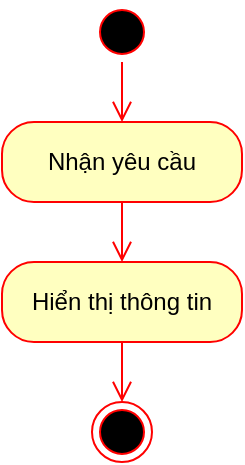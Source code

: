 <mxfile>
    <diagram id="3ZO7kJfzdzSeARLLQai8" name="Page-1">
        <mxGraphModel dx="604" dy="864" grid="1" gridSize="10" guides="1" tooltips="1" connect="1" arrows="1" fold="1" page="1" pageScale="1" pageWidth="850" pageHeight="1100" math="0" shadow="0">
            <root>
                <mxCell id="0"/>
                <mxCell id="1" parent="0"/>
                <mxCell id="2" value="" style="ellipse;html=1;shape=startState;fillColor=#000000;strokeColor=#ff0000;" parent="1" vertex="1">
                    <mxGeometry x="185" y="130" width="30" height="30" as="geometry"/>
                </mxCell>
                <mxCell id="3" value="" style="edgeStyle=orthogonalEdgeStyle;html=1;verticalAlign=bottom;endArrow=open;endSize=8;strokeColor=#ff0000;entryX=0.5;entryY=0;entryDx=0;entryDy=0;" parent="1" source="2" target="7" edge="1">
                    <mxGeometry relative="1" as="geometry">
                        <mxPoint x="200" y="220" as="targetPoint"/>
                    </mxGeometry>
                </mxCell>
                <mxCell id="7" value="Nhận yêu cầu" style="rounded=1;whiteSpace=wrap;html=1;arcSize=40;fontColor=#000000;fillColor=#ffffc0;strokeColor=#ff0000;" parent="1" vertex="1">
                    <mxGeometry x="140" y="190" width="120" height="40" as="geometry"/>
                </mxCell>
                <mxCell id="8" value="" style="edgeStyle=orthogonalEdgeStyle;html=1;verticalAlign=bottom;endArrow=open;endSize=8;strokeColor=#ff0000;entryX=0.5;entryY=0;entryDx=0;entryDy=0;" parent="1" source="7" target="10" edge="1">
                    <mxGeometry relative="1" as="geometry">
                        <mxPoint x="125" y="410" as="targetPoint"/>
                    </mxGeometry>
                </mxCell>
                <mxCell id="9" value="" style="ellipse;html=1;shape=endState;fillColor=#000000;strokeColor=#ff0000;" parent="1" vertex="1">
                    <mxGeometry x="185" y="330" width="30" height="30" as="geometry"/>
                </mxCell>
                <mxCell id="10" value="Hiển thị thông tin" style="rounded=1;whiteSpace=wrap;html=1;arcSize=40;fontColor=#000000;fillColor=#ffffc0;strokeColor=#ff0000;" parent="1" vertex="1">
                    <mxGeometry x="140" y="260" width="120" height="40" as="geometry"/>
                </mxCell>
                <mxCell id="11" value="" style="edgeStyle=orthogonalEdgeStyle;html=1;verticalAlign=bottom;endArrow=open;endSize=8;strokeColor=#ff0000;entryX=0.5;entryY=0;entryDx=0;entryDy=0;" parent="1" source="10" target="9" edge="1">
                    <mxGeometry relative="1" as="geometry">
                        <mxPoint x="30" y="530" as="targetPoint"/>
                    </mxGeometry>
                </mxCell>
            </root>
        </mxGraphModel>
    </diagram>
</mxfile>